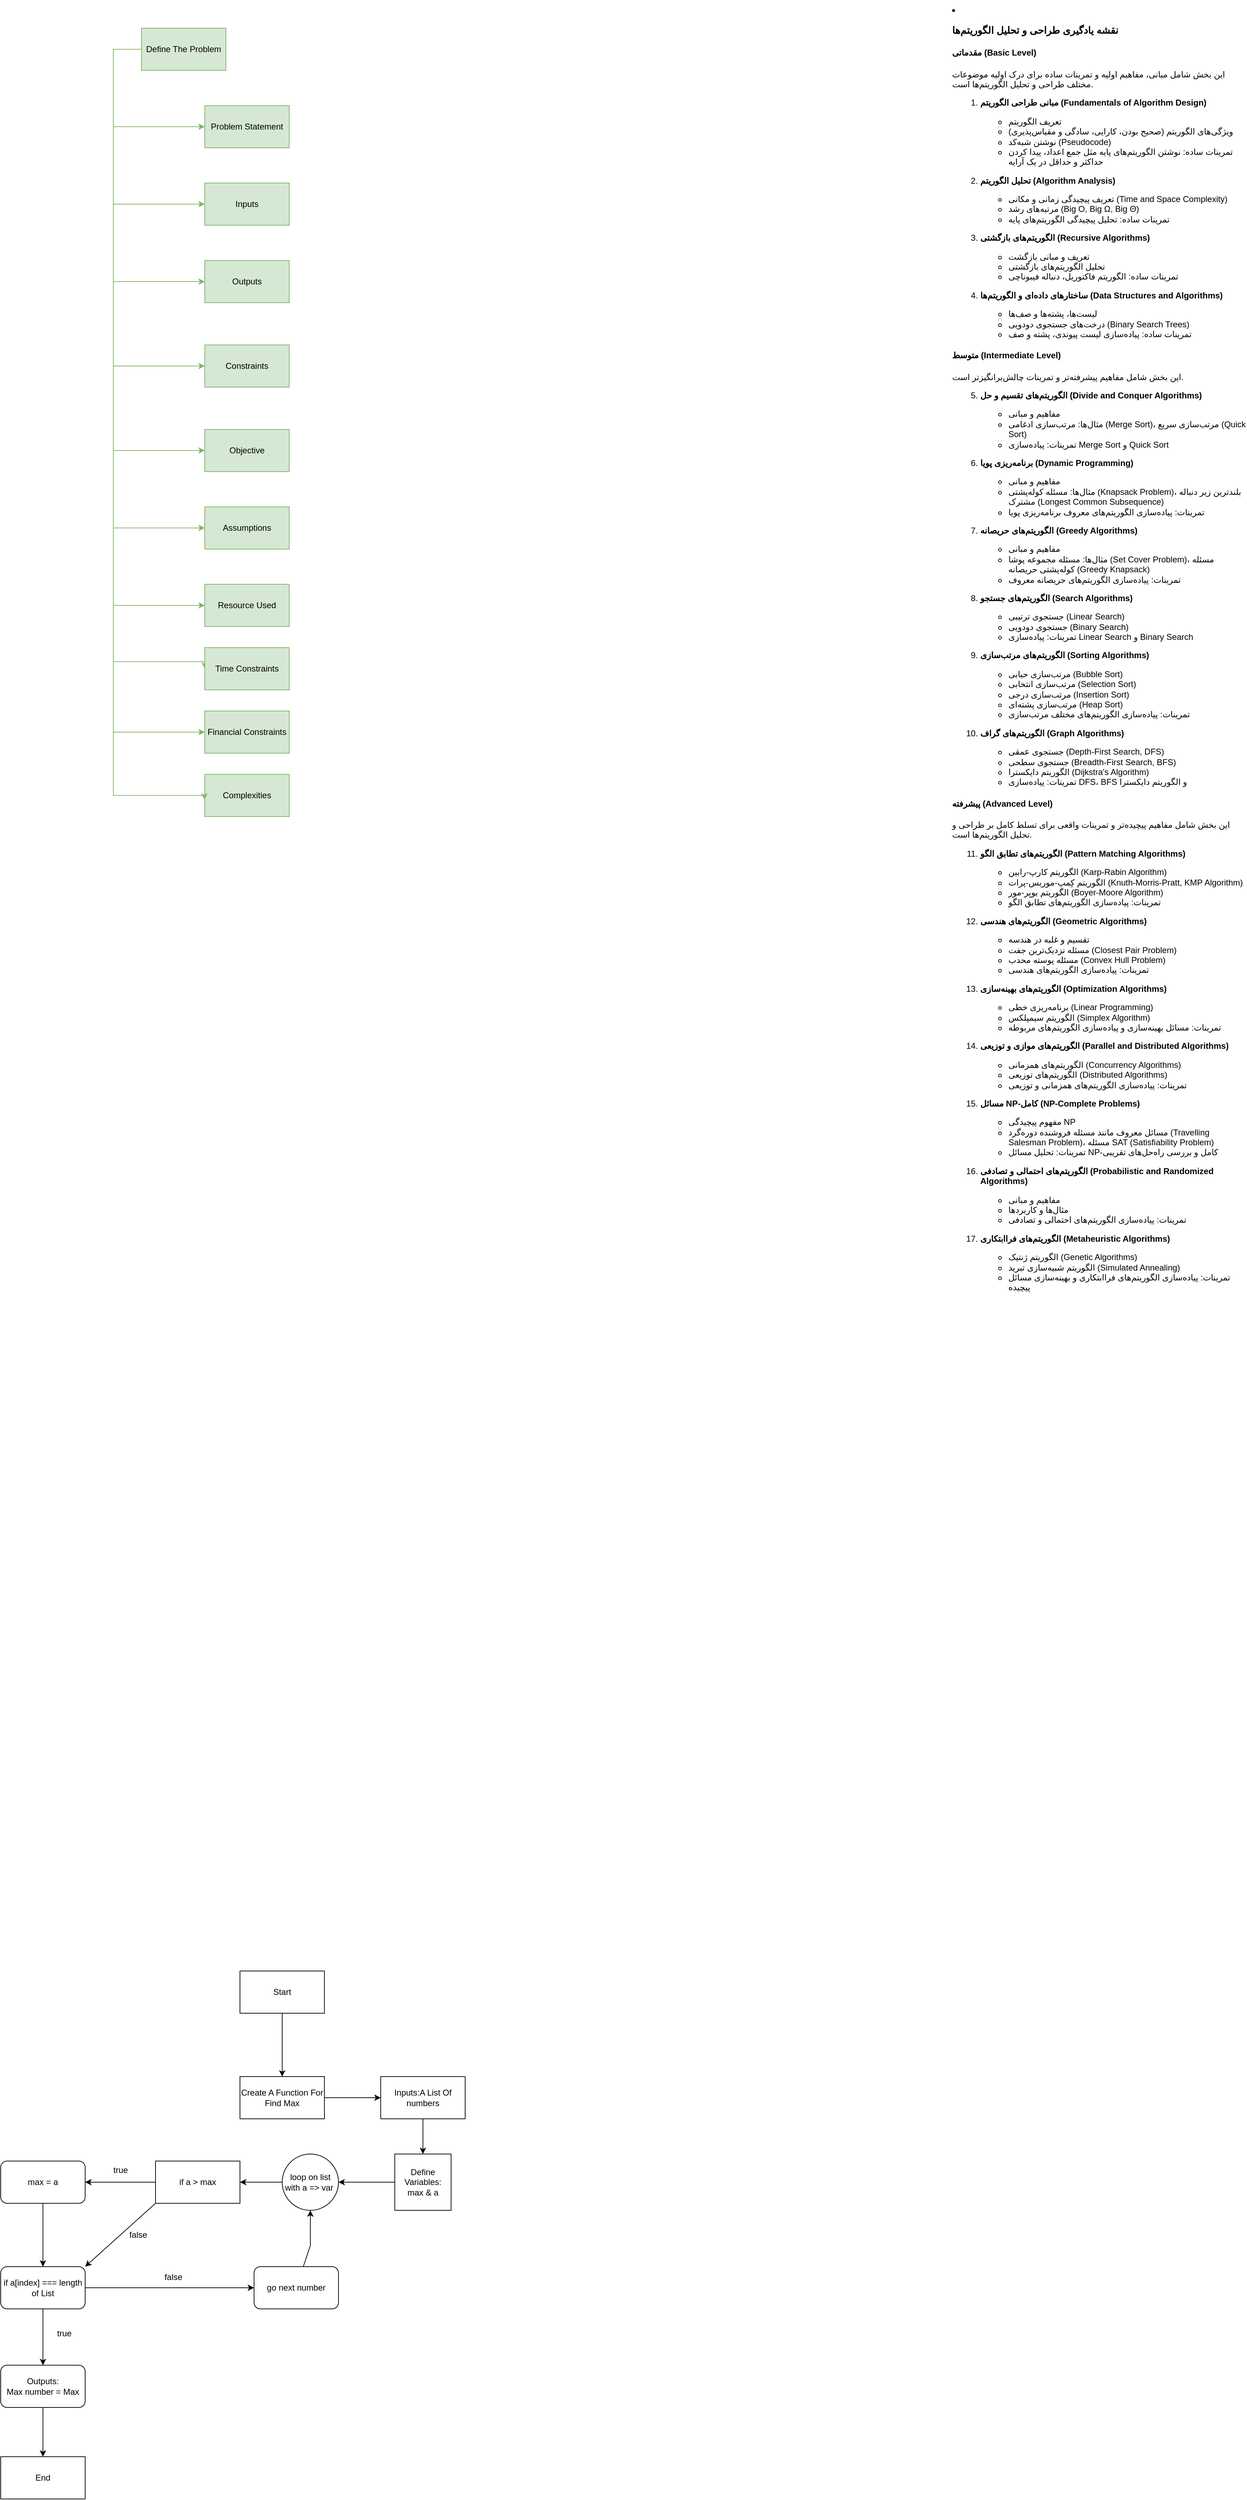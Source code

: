<mxfile version="24.6.3" type="github">
  <diagram name="Page-1" id="5SNKsLbysYWergcB4wmt">
    <mxGraphModel dx="3028" dy="1250" grid="1" gridSize="10" guides="1" tooltips="1" connect="1" arrows="1" fold="1" page="1" pageScale="1" pageWidth="850" pageHeight="1100" math="0" shadow="0">
      <root>
        <mxCell id="0" />
        <mxCell id="1" parent="0" />
        <mxCell id="OHrHpoTmUgVJHuhry7Nh-27" style="edgeStyle=orthogonalEdgeStyle;rounded=0;orthogonalLoop=1;jettySize=auto;html=1;entryX=0;entryY=0.5;entryDx=0;entryDy=0;fillColor=#d5e8d4;strokeColor=#82b366;" parent="1" source="OHrHpoTmUgVJHuhry7Nh-24" target="OHrHpoTmUgVJHuhry7Nh-26" edge="1">
          <mxGeometry relative="1" as="geometry">
            <Array as="points">
              <mxPoint x="-820" y="100" />
              <mxPoint x="-820" y="210" />
            </Array>
          </mxGeometry>
        </mxCell>
        <mxCell id="OHrHpoTmUgVJHuhry7Nh-29" style="edgeStyle=orthogonalEdgeStyle;rounded=0;orthogonalLoop=1;jettySize=auto;html=1;fillColor=#d5e8d4;strokeColor=#82b366;" parent="1" source="OHrHpoTmUgVJHuhry7Nh-24" target="OHrHpoTmUgVJHuhry7Nh-28" edge="1">
          <mxGeometry relative="1" as="geometry">
            <Array as="points">
              <mxPoint x="-820" y="100" />
              <mxPoint x="-820" y="320" />
            </Array>
          </mxGeometry>
        </mxCell>
        <mxCell id="OHrHpoTmUgVJHuhry7Nh-32" style="edgeStyle=orthogonalEdgeStyle;rounded=0;orthogonalLoop=1;jettySize=auto;html=1;entryX=0;entryY=0.5;entryDx=0;entryDy=0;fillColor=#d5e8d4;strokeColor=#82b366;" parent="1" source="OHrHpoTmUgVJHuhry7Nh-24" target="OHrHpoTmUgVJHuhry7Nh-31" edge="1">
          <mxGeometry relative="1" as="geometry">
            <Array as="points">
              <mxPoint x="-820" y="100" />
              <mxPoint x="-820" y="430" />
            </Array>
          </mxGeometry>
        </mxCell>
        <mxCell id="OHrHpoTmUgVJHuhry7Nh-34" style="edgeStyle=orthogonalEdgeStyle;rounded=0;orthogonalLoop=1;jettySize=auto;html=1;entryX=0;entryY=0.5;entryDx=0;entryDy=0;fillColor=#d5e8d4;strokeColor=#82b366;" parent="1" source="OHrHpoTmUgVJHuhry7Nh-24" target="OHrHpoTmUgVJHuhry7Nh-33" edge="1">
          <mxGeometry relative="1" as="geometry">
            <Array as="points">
              <mxPoint x="-820" y="100" />
              <mxPoint x="-820" y="550" />
            </Array>
          </mxGeometry>
        </mxCell>
        <mxCell id="OHrHpoTmUgVJHuhry7Nh-36" style="edgeStyle=orthogonalEdgeStyle;rounded=0;orthogonalLoop=1;jettySize=auto;html=1;entryX=0;entryY=0.5;entryDx=0;entryDy=0;fillColor=#d5e8d4;strokeColor=#82b366;" parent="1" source="OHrHpoTmUgVJHuhry7Nh-24" target="OHrHpoTmUgVJHuhry7Nh-35" edge="1">
          <mxGeometry relative="1" as="geometry">
            <Array as="points">
              <mxPoint x="-820" y="100" />
              <mxPoint x="-820" y="670" />
            </Array>
          </mxGeometry>
        </mxCell>
        <mxCell id="OHrHpoTmUgVJHuhry7Nh-38" style="edgeStyle=orthogonalEdgeStyle;rounded=0;orthogonalLoop=1;jettySize=auto;html=1;entryX=0;entryY=0.5;entryDx=0;entryDy=0;fillColor=#d5e8d4;strokeColor=#82b366;" parent="1" source="OHrHpoTmUgVJHuhry7Nh-24" target="OHrHpoTmUgVJHuhry7Nh-37" edge="1">
          <mxGeometry relative="1" as="geometry">
            <Array as="points">
              <mxPoint x="-820" y="100" />
              <mxPoint x="-820" y="780" />
            </Array>
          </mxGeometry>
        </mxCell>
        <mxCell id="CsfzDS7rC8Vhfh0QtivE-6" style="edgeStyle=orthogonalEdgeStyle;rounded=0;orthogonalLoop=1;jettySize=auto;html=1;entryX=0;entryY=0.5;entryDx=0;entryDy=0;fillColor=#d5e8d4;strokeColor=#82b366;" edge="1" parent="1" source="OHrHpoTmUgVJHuhry7Nh-24" target="CsfzDS7rC8Vhfh0QtivE-1">
          <mxGeometry relative="1" as="geometry">
            <Array as="points">
              <mxPoint x="-820" y="100" />
              <mxPoint x="-820" y="890" />
            </Array>
          </mxGeometry>
        </mxCell>
        <mxCell id="CsfzDS7rC8Vhfh0QtivE-8" style="edgeStyle=orthogonalEdgeStyle;rounded=0;orthogonalLoop=1;jettySize=auto;html=1;entryX=0;entryY=0.5;entryDx=0;entryDy=0;fillColor=#d5e8d4;strokeColor=#82b366;" edge="1" parent="1" target="CsfzDS7rC8Vhfh0QtivE-3">
          <mxGeometry relative="1" as="geometry">
            <mxPoint x="-780" y="90" as="sourcePoint" />
            <mxPoint x="-690" y="985.0" as="targetPoint" />
            <Array as="points">
              <mxPoint x="-780" y="100" />
              <mxPoint x="-820" y="100" />
              <mxPoint x="-820" y="970" />
              <mxPoint x="-690" y="970" />
            </Array>
          </mxGeometry>
        </mxCell>
        <mxCell id="CsfzDS7rC8Vhfh0QtivE-9" style="edgeStyle=orthogonalEdgeStyle;rounded=0;orthogonalLoop=1;jettySize=auto;html=1;entryX=0;entryY=0.5;entryDx=0;entryDy=0;fillColor=#d5e8d4;strokeColor=#82b366;" edge="1" parent="1" source="OHrHpoTmUgVJHuhry7Nh-24" target="CsfzDS7rC8Vhfh0QtivE-4">
          <mxGeometry relative="1" as="geometry">
            <Array as="points">
              <mxPoint x="-820" y="100" />
              <mxPoint x="-820" y="1070" />
            </Array>
          </mxGeometry>
        </mxCell>
        <mxCell id="OHrHpoTmUgVJHuhry7Nh-24" value="Define The Problem" style="rounded=0;whiteSpace=wrap;html=1;fillColor=#d5e8d4;strokeColor=#82b366;" parent="1" vertex="1">
          <mxGeometry x="-780" y="70" width="120" height="60" as="geometry" />
        </mxCell>
        <mxCell id="OHrHpoTmUgVJHuhry7Nh-26" value="Problem Statement" style="rounded=0;whiteSpace=wrap;html=1;fillColor=#d5e8d4;strokeColor=#82b366;" parent="1" vertex="1">
          <mxGeometry x="-690" y="180" width="120" height="60" as="geometry" />
        </mxCell>
        <mxCell id="OHrHpoTmUgVJHuhry7Nh-28" value="Inputs" style="rounded=0;whiteSpace=wrap;html=1;fillColor=#d5e8d4;strokeColor=#82b366;" parent="1" vertex="1">
          <mxGeometry x="-690" y="290" width="120" height="60" as="geometry" />
        </mxCell>
        <mxCell id="OHrHpoTmUgVJHuhry7Nh-31" value="Outputs" style="rounded=0;whiteSpace=wrap;html=1;fillColor=#d5e8d4;strokeColor=#82b366;" parent="1" vertex="1">
          <mxGeometry x="-690" y="400" width="120" height="60" as="geometry" />
        </mxCell>
        <mxCell id="OHrHpoTmUgVJHuhry7Nh-33" value="Constraints" style="rounded=0;whiteSpace=wrap;html=1;fillColor=#d5e8d4;strokeColor=#82b366;" parent="1" vertex="1">
          <mxGeometry x="-690" y="520" width="120" height="60" as="geometry" />
        </mxCell>
        <mxCell id="OHrHpoTmUgVJHuhry7Nh-35" value="Objective" style="rounded=0;whiteSpace=wrap;html=1;fillColor=#d5e8d4;strokeColor=#82b366;" parent="1" vertex="1">
          <mxGeometry x="-690" y="640" width="120" height="60" as="geometry" />
        </mxCell>
        <mxCell id="OHrHpoTmUgVJHuhry7Nh-37" value="Assumptions" style="rounded=0;whiteSpace=wrap;html=1;fillColor=#d5e8d4;strokeColor=#82b366;" parent="1" vertex="1">
          <mxGeometry x="-690" y="750" width="120" height="60" as="geometry" />
        </mxCell>
        <mxCell id="rxtz69P8wb6edzGFMLfV-1" value="&lt;li&gt;&lt;h3&gt;نقشه یادگیری طراحی و تحلیل الگوریتم‌ها&lt;/h3&gt;&lt;h4&gt;مقدماتی (Basic Level)&lt;/h4&gt;&lt;p&gt;این بخش شامل مبانی، مفاهیم اولیه و تمرینات ساده برای درک اولیه موضوعات مختلف طراحی و تحلیل الگوریتم‌ها است.&lt;/p&gt;&lt;ol&gt;&lt;li&gt;&lt;p&gt;&lt;strong&gt;مبانی طراحی الگوریتم (Fundamentals of Algorithm Design)&lt;/strong&gt;&lt;/p&gt;&lt;ul&gt;&lt;li&gt;تعریف الگوریتم&lt;/li&gt;&lt;li&gt;ویژگی‌های الگوریتم (صحیح بودن، کارایی، سادگی و مقیاس‌پذیری)&lt;/li&gt;&lt;li&gt;نوشتن شبه‌کد (Pseudocode)&lt;/li&gt;&lt;li&gt;تمرینات ساده: نوشتن الگوریتم‌های پایه مثل جمع اعداد، پیدا کردن حداکثر و حداقل در یک آرایه&lt;/li&gt;&lt;/ul&gt;&lt;/li&gt;&lt;li&gt;&lt;p&gt;&lt;strong&gt;تحلیل الگوریتم (Algorithm Analysis)&lt;/strong&gt;&lt;/p&gt;&lt;ul&gt;&lt;li&gt;تعریف پیچیدگی زمانی و مکانی (Time and Space Complexity)&lt;/li&gt;&lt;li&gt;مرتبه‌های رشد (Big O, Big Ω, Big Θ)&lt;/li&gt;&lt;li&gt;تمرینات ساده: تحلیل پیچیدگی الگوریتم‌های پایه&lt;/li&gt;&lt;/ul&gt;&lt;/li&gt;&lt;li&gt;&lt;p&gt;&lt;strong&gt;الگوریتم‌های بازگشتی (Recursive Algorithms)&lt;/strong&gt;&lt;/p&gt;&lt;ul&gt;&lt;li&gt;تعریف و مبانی بازگشت&lt;/li&gt;&lt;li&gt;تحلیل الگوریتم‌های بازگشتی&lt;/li&gt;&lt;li&gt;تمرینات ساده: الگوریتم فاکتوریل، دنباله فیبوناچی&lt;/li&gt;&lt;/ul&gt;&lt;/li&gt;&lt;li&gt;&lt;p&gt;&lt;strong&gt;ساختارهای داده‌ای و الگوریتم‌ها (Data Structures and Algorithms)&lt;/strong&gt;&lt;/p&gt;&lt;ul&gt;&lt;li&gt;لیست‌ها، پشته‌ها و صف‌ها&lt;/li&gt;&lt;li&gt;درخت‌های جستجوی دودویی (Binary Search Trees)&lt;/li&gt;&lt;li&gt;تمرینات ساده: پیاده‌سازی لیست پیوندی، پشته و صف&lt;/li&gt;&lt;/ul&gt;&lt;/li&gt;&lt;/ol&gt;&lt;h4&gt;متوسط (Intermediate Level)&lt;/h4&gt;&lt;p&gt;این بخش شامل مفاهیم پیشرفته‌تر و تمرینات چالش‌برانگیزتر است.&lt;/p&gt;&lt;ol start=&quot;5&quot;&gt;&lt;li&gt;&lt;p&gt;&lt;strong&gt;الگوریتم‌های تقسیم و حل (Divide and Conquer Algorithms)&lt;/strong&gt;&lt;/p&gt;&lt;ul&gt;&lt;li&gt;مفاهیم و مبانی&lt;/li&gt;&lt;li&gt;مثال‌ها: مرتب‌سازی ادغامی (Merge Sort)، مرتب‌سازی سریع (Quick Sort)&lt;/li&gt;&lt;li&gt;تمرینات: پیاده‌سازی Merge Sort و Quick Sort&lt;/li&gt;&lt;/ul&gt;&lt;/li&gt;&lt;li&gt;&lt;p&gt;&lt;strong&gt;برنامه‌ریزی پویا (Dynamic Programming)&lt;/strong&gt;&lt;/p&gt;&lt;ul&gt;&lt;li&gt;مفاهیم و مبانی&lt;/li&gt;&lt;li&gt;مثال‌ها: مسئله کوله‌پشتی (Knapsack Problem)، بلندترین زیر دنباله مشترک (Longest Common Subsequence)&lt;/li&gt;&lt;li&gt;تمرینات: پیاده‌سازی الگوریتم‌های معروف برنامه‌ریزی پویا&lt;/li&gt;&lt;/ul&gt;&lt;/li&gt;&lt;li&gt;&lt;p&gt;&lt;strong&gt;الگوریتم‌های حریصانه (Greedy Algorithms)&lt;/strong&gt;&lt;/p&gt;&lt;ul&gt;&lt;li&gt;مفاهیم و مبانی&lt;/li&gt;&lt;li&gt;مثال‌ها: مسئله مجموعه پوشا (Set Cover Problem)، مسئله کوله‌پشتی حریصانه (Greedy Knapsack)&lt;/li&gt;&lt;li&gt;تمرینات: پیاده‌سازی الگوریتم‌های حریصانه معروف&lt;/li&gt;&lt;/ul&gt;&lt;/li&gt;&lt;li&gt;&lt;p&gt;&lt;strong&gt;الگوریتم‌های جستجو (Search Algorithms)&lt;/strong&gt;&lt;/p&gt;&lt;ul&gt;&lt;li&gt;جستجوی ترتیبی (Linear Search)&lt;/li&gt;&lt;li&gt;جستجوی دودویی (Binary Search)&lt;/li&gt;&lt;li&gt;تمرینات: پیاده‌سازی Linear Search و Binary Search&lt;/li&gt;&lt;/ul&gt;&lt;/li&gt;&lt;li&gt;&lt;p&gt;&lt;strong&gt;الگوریتم‌های مرتب‌سازی (Sorting Algorithms)&lt;/strong&gt;&lt;/p&gt;&lt;ul&gt;&lt;li&gt;مرتب‌سازی حبابی (Bubble Sort)&lt;/li&gt;&lt;li&gt;مرتب‌سازی انتخابی (Selection Sort)&lt;/li&gt;&lt;li&gt;مرتب‌سازی درجی (Insertion Sort)&lt;/li&gt;&lt;li&gt;مرتب‌سازی پشته‌ای (Heap Sort)&lt;/li&gt;&lt;li&gt;تمرینات: پیاده‌سازی الگوریتم‌های مختلف مرتب‌سازی&lt;/li&gt;&lt;/ul&gt;&lt;/li&gt;&lt;li&gt;&lt;p&gt;&lt;strong&gt;الگوریتم‌های گراف (Graph Algorithms)&lt;/strong&gt;&lt;/p&gt;&lt;ul&gt;&lt;li&gt;جستجوی عمقی (Depth-First Search, DFS)&lt;/li&gt;&lt;li&gt;جستجوی سطحی (Breadth-First Search, BFS)&lt;/li&gt;&lt;li&gt;الگوریتم دایکسترا (Dijkstra&#39;s Algorithm)&lt;/li&gt;&lt;li&gt;تمرینات: پیاده‌سازی DFS، BFS و الگوریتم دایکسترا&lt;/li&gt;&lt;/ul&gt;&lt;/li&gt;&lt;/ol&gt;&lt;h4&gt;پیشرفته (Advanced Level)&lt;/h4&gt;&lt;p&gt;این بخش شامل مفاهیم پیچیده‌تر و تمرینات واقعی برای تسلط کامل بر طراحی و تحلیل الگوریتم‌ها است.&lt;/p&gt;&lt;ol start=&quot;11&quot;&gt;&lt;li&gt;&lt;p&gt;&lt;strong&gt;الگوریتم‌های تطابق الگو (Pattern Matching Algorithms)&lt;/strong&gt;&lt;/p&gt;&lt;ul&gt;&lt;li&gt;الگوریتم کارپ-رابین (Karp-Rabin Algorithm)&lt;/li&gt;&lt;li&gt;الگوریتم کِمپ-موریس-پرات (Knuth-Morris-Pratt, KMP Algorithm)&lt;/li&gt;&lt;li&gt;الگوریتم بویِر-مور (Boyer-Moore Algorithm)&lt;/li&gt;&lt;li&gt;تمرینات: پیاده‌سازی الگوریتم‌های تطابق الگو&lt;/li&gt;&lt;/ul&gt;&lt;/li&gt;&lt;li&gt;&lt;p&gt;&lt;strong&gt;الگوریتم‌های هندسی (Geometric Algorithms)&lt;/strong&gt;&lt;/p&gt;&lt;ul&gt;&lt;li&gt;تقسیم و غلبه در هندسه&lt;/li&gt;&lt;li&gt;مسئله نزدیک‌ترین جفت (Closest Pair Problem)&lt;/li&gt;&lt;li&gt;مسئله پوسته محدب (Convex Hull Problem)&lt;/li&gt;&lt;li&gt;تمرینات: پیاده‌سازی الگوریتم‌های هندسی&lt;/li&gt;&lt;/ul&gt;&lt;/li&gt;&lt;li&gt;&lt;p&gt;&lt;strong&gt;الگوریتم‌های بهینه‌سازی (Optimization Algorithms)&lt;/strong&gt;&lt;/p&gt;&lt;ul&gt;&lt;li&gt;برنامه‌ریزی خطی (Linear Programming)&lt;/li&gt;&lt;li&gt;الگوریتم سیمپلکس (Simplex Algorithm)&lt;/li&gt;&lt;li&gt;تمرینات: مسائل بهینه‌سازی و پیاده‌سازی الگوریتم‌های مربوطه&lt;/li&gt;&lt;/ul&gt;&lt;/li&gt;&lt;li&gt;&lt;p&gt;&lt;strong&gt;الگوریتم‌های موازی و توزیعی (Parallel and Distributed Algorithms)&lt;/strong&gt;&lt;/p&gt;&lt;ul&gt;&lt;li&gt;الگوریتم‌های همزمانی (Concurrency Algorithms)&lt;/li&gt;&lt;li&gt;الگوریتم‌های توزیعی (Distributed Algorithms)&lt;/li&gt;&lt;li&gt;تمرینات: پیاده‌سازی الگوریتم‌های همزمانی و توزیعی&lt;/li&gt;&lt;/ul&gt;&lt;/li&gt;&lt;li&gt;&lt;p&gt;&lt;strong&gt;مسائل NP-کامل (NP-Complete Problems)&lt;/strong&gt;&lt;/p&gt;&lt;ul&gt;&lt;li&gt;مفهوم پیچیدگی NP&lt;/li&gt;&lt;li&gt;مسائل معروف مانند مسئله فروشنده دوره‌گرد (Travelling Salesman Problem)، مسئله SAT (Satisfiability Problem)&lt;/li&gt;&lt;li&gt;تمرینات: تحلیل مسائل NP-کامل و بررسی راه‌حل‌های تقریبی&lt;/li&gt;&lt;/ul&gt;&lt;/li&gt;&lt;li&gt;&lt;p&gt;&lt;strong&gt;الگوریتم‌های احتمالی و تصادفی (Probabilistic and Randomized Algorithms)&lt;/strong&gt;&lt;/p&gt;&lt;ul&gt;&lt;li&gt;مفاهیم و مبانی&lt;/li&gt;&lt;li&gt;مثال‌ها و کاربردها&lt;/li&gt;&lt;li&gt;تمرینات: پیاده‌سازی الگوریتم‌های احتمالی و تصادفی&lt;/li&gt;&lt;/ul&gt;&lt;/li&gt;&lt;li&gt;&lt;p&gt;&lt;strong&gt;الگوریتم‌های فراابتکاری (Metaheuristic Algorithms)&lt;/strong&gt;&lt;/p&gt;&lt;ul&gt;&lt;li&gt;الگوریتم ژنتیک (Genetic Algorithms)&lt;/li&gt;&lt;li&gt;الگوریتم شبیه‌سازی تبرید (Simulated Annealing)&lt;/li&gt;&lt;li&gt;تمرینات: پیاده‌سازی الگوریتم‌های فراابتکاری و بهینه‌سازی مسائل پیچیده&amp;nbsp;&lt;/li&gt;&lt;/ul&gt;&lt;/li&gt;&lt;/ol&gt;&lt;/li&gt;" style="text;whiteSpace=wrap;html=1;" parent="1" vertex="1">
          <mxGeometry x="370" y="30" width="420" height="270" as="geometry" />
        </mxCell>
        <mxCell id="CsfzDS7rC8Vhfh0QtivE-1" value="Resource Used" style="rounded=0;whiteSpace=wrap;html=1;fillColor=#d5e8d4;strokeColor=#82b366;" vertex="1" parent="1">
          <mxGeometry x="-690" y="860" width="120" height="60" as="geometry" />
        </mxCell>
        <mxCell id="CsfzDS7rC8Vhfh0QtivE-3" value="Time Constraints" style="rounded=0;whiteSpace=wrap;html=1;fillColor=#d5e8d4;strokeColor=#82b366;" vertex="1" parent="1">
          <mxGeometry x="-690" y="950" width="120" height="60" as="geometry" />
        </mxCell>
        <mxCell id="CsfzDS7rC8Vhfh0QtivE-4" value="Financial Constraints" style="rounded=0;whiteSpace=wrap;html=1;fillColor=#d5e8d4;strokeColor=#82b366;" vertex="1" parent="1">
          <mxGeometry x="-690" y="1040" width="120" height="60" as="geometry" />
        </mxCell>
        <mxCell id="CsfzDS7rC8Vhfh0QtivE-5" value="Complexities" style="rounded=0;whiteSpace=wrap;html=1;fillColor=#d5e8d4;strokeColor=#82b366;" vertex="1" parent="1">
          <mxGeometry x="-690" y="1130" width="120" height="60" as="geometry" />
        </mxCell>
        <mxCell id="CsfzDS7rC8Vhfh0QtivE-10" style="edgeStyle=orthogonalEdgeStyle;rounded=0;orthogonalLoop=1;jettySize=auto;html=1;entryX=-0.003;entryY=0.601;entryDx=0;entryDy=0;entryPerimeter=0;fillColor=#d5e8d4;strokeColor=#82b366;" edge="1" parent="1" source="OHrHpoTmUgVJHuhry7Nh-24" target="CsfzDS7rC8Vhfh0QtivE-5">
          <mxGeometry relative="1" as="geometry">
            <Array as="points">
              <mxPoint x="-820" y="100" />
              <mxPoint x="-820" y="1160" />
              <mxPoint x="-690" y="1160" />
            </Array>
          </mxGeometry>
        </mxCell>
        <mxCell id="CsfzDS7rC8Vhfh0QtivE-48" style="edgeStyle=orthogonalEdgeStyle;rounded=0;orthogonalLoop=1;jettySize=auto;html=1;" edge="1" parent="1" source="CsfzDS7rC8Vhfh0QtivE-11" target="CsfzDS7rC8Vhfh0QtivE-16">
          <mxGeometry relative="1" as="geometry" />
        </mxCell>
        <mxCell id="CsfzDS7rC8Vhfh0QtivE-11" value="Start" style="rounded=0;whiteSpace=wrap;html=1;" vertex="1" parent="1">
          <mxGeometry x="-640" y="2830" width="120" height="60" as="geometry" />
        </mxCell>
        <mxCell id="CsfzDS7rC8Vhfh0QtivE-12" value="End" style="rounded=0;whiteSpace=wrap;html=1;" vertex="1" parent="1">
          <mxGeometry x="-980" y="3520" width="120" height="60" as="geometry" />
        </mxCell>
        <mxCell id="CsfzDS7rC8Vhfh0QtivE-19" style="edgeStyle=orthogonalEdgeStyle;rounded=0;orthogonalLoop=1;jettySize=auto;html=1;" edge="1" parent="1" source="CsfzDS7rC8Vhfh0QtivE-13" target="CsfzDS7rC8Vhfh0QtivE-20">
          <mxGeometry relative="1" as="geometry">
            <mxPoint x="-380" y="3100" as="targetPoint" />
          </mxGeometry>
        </mxCell>
        <mxCell id="CsfzDS7rC8Vhfh0QtivE-13" value="Inputs:A List Of numbers" style="rounded=0;whiteSpace=wrap;html=1;" vertex="1" parent="1">
          <mxGeometry x="-440" y="2980" width="120" height="60" as="geometry" />
        </mxCell>
        <mxCell id="CsfzDS7rC8Vhfh0QtivE-18" style="edgeStyle=orthogonalEdgeStyle;rounded=0;orthogonalLoop=1;jettySize=auto;html=1;" edge="1" parent="1" source="CsfzDS7rC8Vhfh0QtivE-16" target="CsfzDS7rC8Vhfh0QtivE-13">
          <mxGeometry relative="1" as="geometry" />
        </mxCell>
        <mxCell id="CsfzDS7rC8Vhfh0QtivE-16" value="Create A Function For Find Max" style="whiteSpace=wrap;html=1;rounded=0;" vertex="1" parent="1">
          <mxGeometry x="-640" y="2980" width="120" height="60" as="geometry" />
        </mxCell>
        <mxCell id="CsfzDS7rC8Vhfh0QtivE-23" value="" style="edgeStyle=orthogonalEdgeStyle;rounded=0;orthogonalLoop=1;jettySize=auto;html=1;" edge="1" parent="1" source="CsfzDS7rC8Vhfh0QtivE-20" target="CsfzDS7rC8Vhfh0QtivE-22">
          <mxGeometry relative="1" as="geometry" />
        </mxCell>
        <mxCell id="CsfzDS7rC8Vhfh0QtivE-20" value="Define Variables:&lt;div&gt;max &amp;amp; a&lt;/div&gt;" style="whiteSpace=wrap;html=1;aspect=fixed;" vertex="1" parent="1">
          <mxGeometry x="-420" y="3090" width="80" height="80" as="geometry" />
        </mxCell>
        <mxCell id="CsfzDS7rC8Vhfh0QtivE-26" value="" style="edgeStyle=orthogonalEdgeStyle;rounded=0;orthogonalLoop=1;jettySize=auto;html=1;" edge="1" parent="1" source="CsfzDS7rC8Vhfh0QtivE-22" target="CsfzDS7rC8Vhfh0QtivE-25">
          <mxGeometry relative="1" as="geometry" />
        </mxCell>
        <mxCell id="CsfzDS7rC8Vhfh0QtivE-22" value="loop on list with a =&amp;gt; var&amp;nbsp;" style="ellipse;whiteSpace=wrap;html=1;" vertex="1" parent="1">
          <mxGeometry x="-580" y="3090" width="80" height="80" as="geometry" />
        </mxCell>
        <mxCell id="CsfzDS7rC8Vhfh0QtivE-32" style="edgeStyle=orthogonalEdgeStyle;rounded=0;orthogonalLoop=1;jettySize=auto;html=1;" edge="1" parent="1" source="CsfzDS7rC8Vhfh0QtivE-25" target="CsfzDS7rC8Vhfh0QtivE-33">
          <mxGeometry relative="1" as="geometry">
            <mxPoint x="-890" y="3130" as="targetPoint" />
          </mxGeometry>
        </mxCell>
        <mxCell id="CsfzDS7rC8Vhfh0QtivE-50" style="rounded=0;orthogonalLoop=1;jettySize=auto;html=1;entryX=1;entryY=0;entryDx=0;entryDy=0;exitX=0;exitY=1;exitDx=0;exitDy=0;" edge="1" parent="1" source="CsfzDS7rC8Vhfh0QtivE-25" target="CsfzDS7rC8Vhfh0QtivE-39">
          <mxGeometry relative="1" as="geometry" />
        </mxCell>
        <mxCell id="CsfzDS7rC8Vhfh0QtivE-25" value="if a &amp;gt; max" style="whiteSpace=wrap;html=1;" vertex="1" parent="1">
          <mxGeometry x="-760" y="3100" width="120" height="60" as="geometry" />
        </mxCell>
        <mxCell id="CsfzDS7rC8Vhfh0QtivE-30" value="true" style="text;html=1;align=center;verticalAlign=middle;resizable=0;points=[];autosize=1;strokeColor=none;fillColor=none;" vertex="1" parent="1">
          <mxGeometry x="-830" y="3098" width="40" height="30" as="geometry" />
        </mxCell>
        <mxCell id="CsfzDS7rC8Vhfh0QtivE-41" style="edgeStyle=orthogonalEdgeStyle;rounded=0;orthogonalLoop=1;jettySize=auto;html=1;" edge="1" parent="1" source="CsfzDS7rC8Vhfh0QtivE-33" target="CsfzDS7rC8Vhfh0QtivE-39">
          <mxGeometry relative="1" as="geometry" />
        </mxCell>
        <mxCell id="CsfzDS7rC8Vhfh0QtivE-33" value="max = a" style="rounded=1;whiteSpace=wrap;html=1;" vertex="1" parent="1">
          <mxGeometry x="-980" y="3100" width="120" height="60" as="geometry" />
        </mxCell>
        <mxCell id="CsfzDS7rC8Vhfh0QtivE-55" style="rounded=0;orthogonalLoop=1;jettySize=auto;html=1;" edge="1" parent="1" source="CsfzDS7rC8Vhfh0QtivE-35" target="CsfzDS7rC8Vhfh0QtivE-22">
          <mxGeometry relative="1" as="geometry">
            <Array as="points">
              <mxPoint x="-540" y="3220" />
            </Array>
          </mxGeometry>
        </mxCell>
        <mxCell id="CsfzDS7rC8Vhfh0QtivE-35" value="go next number" style="rounded=1;whiteSpace=wrap;html=1;" vertex="1" parent="1">
          <mxGeometry x="-620" y="3250" width="120" height="60" as="geometry" />
        </mxCell>
        <mxCell id="CsfzDS7rC8Vhfh0QtivE-36" value="false" style="text;html=1;align=center;verticalAlign=middle;resizable=0;points=[];autosize=1;strokeColor=none;fillColor=none;" vertex="1" parent="1">
          <mxGeometry x="-810" y="3190" width="50" height="30" as="geometry" />
        </mxCell>
        <mxCell id="CsfzDS7rC8Vhfh0QtivE-42" style="edgeStyle=orthogonalEdgeStyle;rounded=0;orthogonalLoop=1;jettySize=auto;html=1;" edge="1" parent="1" source="CsfzDS7rC8Vhfh0QtivE-39" target="CsfzDS7rC8Vhfh0QtivE-35">
          <mxGeometry relative="1" as="geometry" />
        </mxCell>
        <mxCell id="CsfzDS7rC8Vhfh0QtivE-44" style="edgeStyle=orthogonalEdgeStyle;rounded=0;orthogonalLoop=1;jettySize=auto;html=1;" edge="1" parent="1" source="CsfzDS7rC8Vhfh0QtivE-39" target="CsfzDS7rC8Vhfh0QtivE-45">
          <mxGeometry relative="1" as="geometry">
            <mxPoint x="-920" y="3420" as="targetPoint" />
          </mxGeometry>
        </mxCell>
        <mxCell id="CsfzDS7rC8Vhfh0QtivE-39" value="if a[index] === length of List" style="rounded=1;whiteSpace=wrap;html=1;" vertex="1" parent="1">
          <mxGeometry x="-980" y="3250" width="120" height="60" as="geometry" />
        </mxCell>
        <mxCell id="CsfzDS7rC8Vhfh0QtivE-43" value="false" style="text;html=1;align=center;verticalAlign=middle;resizable=0;points=[];autosize=1;strokeColor=none;fillColor=none;" vertex="1" parent="1">
          <mxGeometry x="-760" y="3250" width="50" height="30" as="geometry" />
        </mxCell>
        <mxCell id="CsfzDS7rC8Vhfh0QtivE-46" style="edgeStyle=orthogonalEdgeStyle;rounded=0;orthogonalLoop=1;jettySize=auto;html=1;" edge="1" parent="1" source="CsfzDS7rC8Vhfh0QtivE-45" target="CsfzDS7rC8Vhfh0QtivE-12">
          <mxGeometry relative="1" as="geometry" />
        </mxCell>
        <mxCell id="CsfzDS7rC8Vhfh0QtivE-45" value="Outputs:&lt;div&gt;Max number = Max&lt;/div&gt;" style="rounded=1;whiteSpace=wrap;html=1;" vertex="1" parent="1">
          <mxGeometry x="-980" y="3390" width="120" height="60" as="geometry" />
        </mxCell>
        <mxCell id="CsfzDS7rC8Vhfh0QtivE-47" value="true" style="text;html=1;align=center;verticalAlign=middle;resizable=0;points=[];autosize=1;strokeColor=none;fillColor=none;" vertex="1" parent="1">
          <mxGeometry x="-910" y="3330" width="40" height="30" as="geometry" />
        </mxCell>
      </root>
    </mxGraphModel>
  </diagram>
</mxfile>
